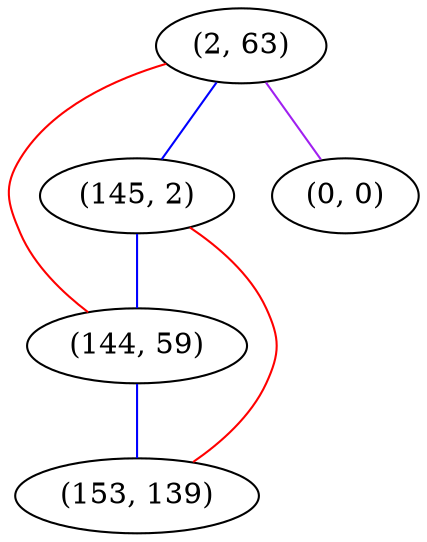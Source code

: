 graph "" {
"(2, 63)";
"(145, 2)";
"(144, 59)";
"(153, 139)";
"(0, 0)";
"(2, 63)" -- "(145, 2)"  [color=blue, key=0, weight=3];
"(2, 63)" -- "(144, 59)"  [color=red, key=0, weight=1];
"(2, 63)" -- "(0, 0)"  [color=purple, key=0, weight=4];
"(145, 2)" -- "(144, 59)"  [color=blue, key=0, weight=3];
"(145, 2)" -- "(153, 139)"  [color=red, key=0, weight=1];
"(144, 59)" -- "(153, 139)"  [color=blue, key=0, weight=3];
}
